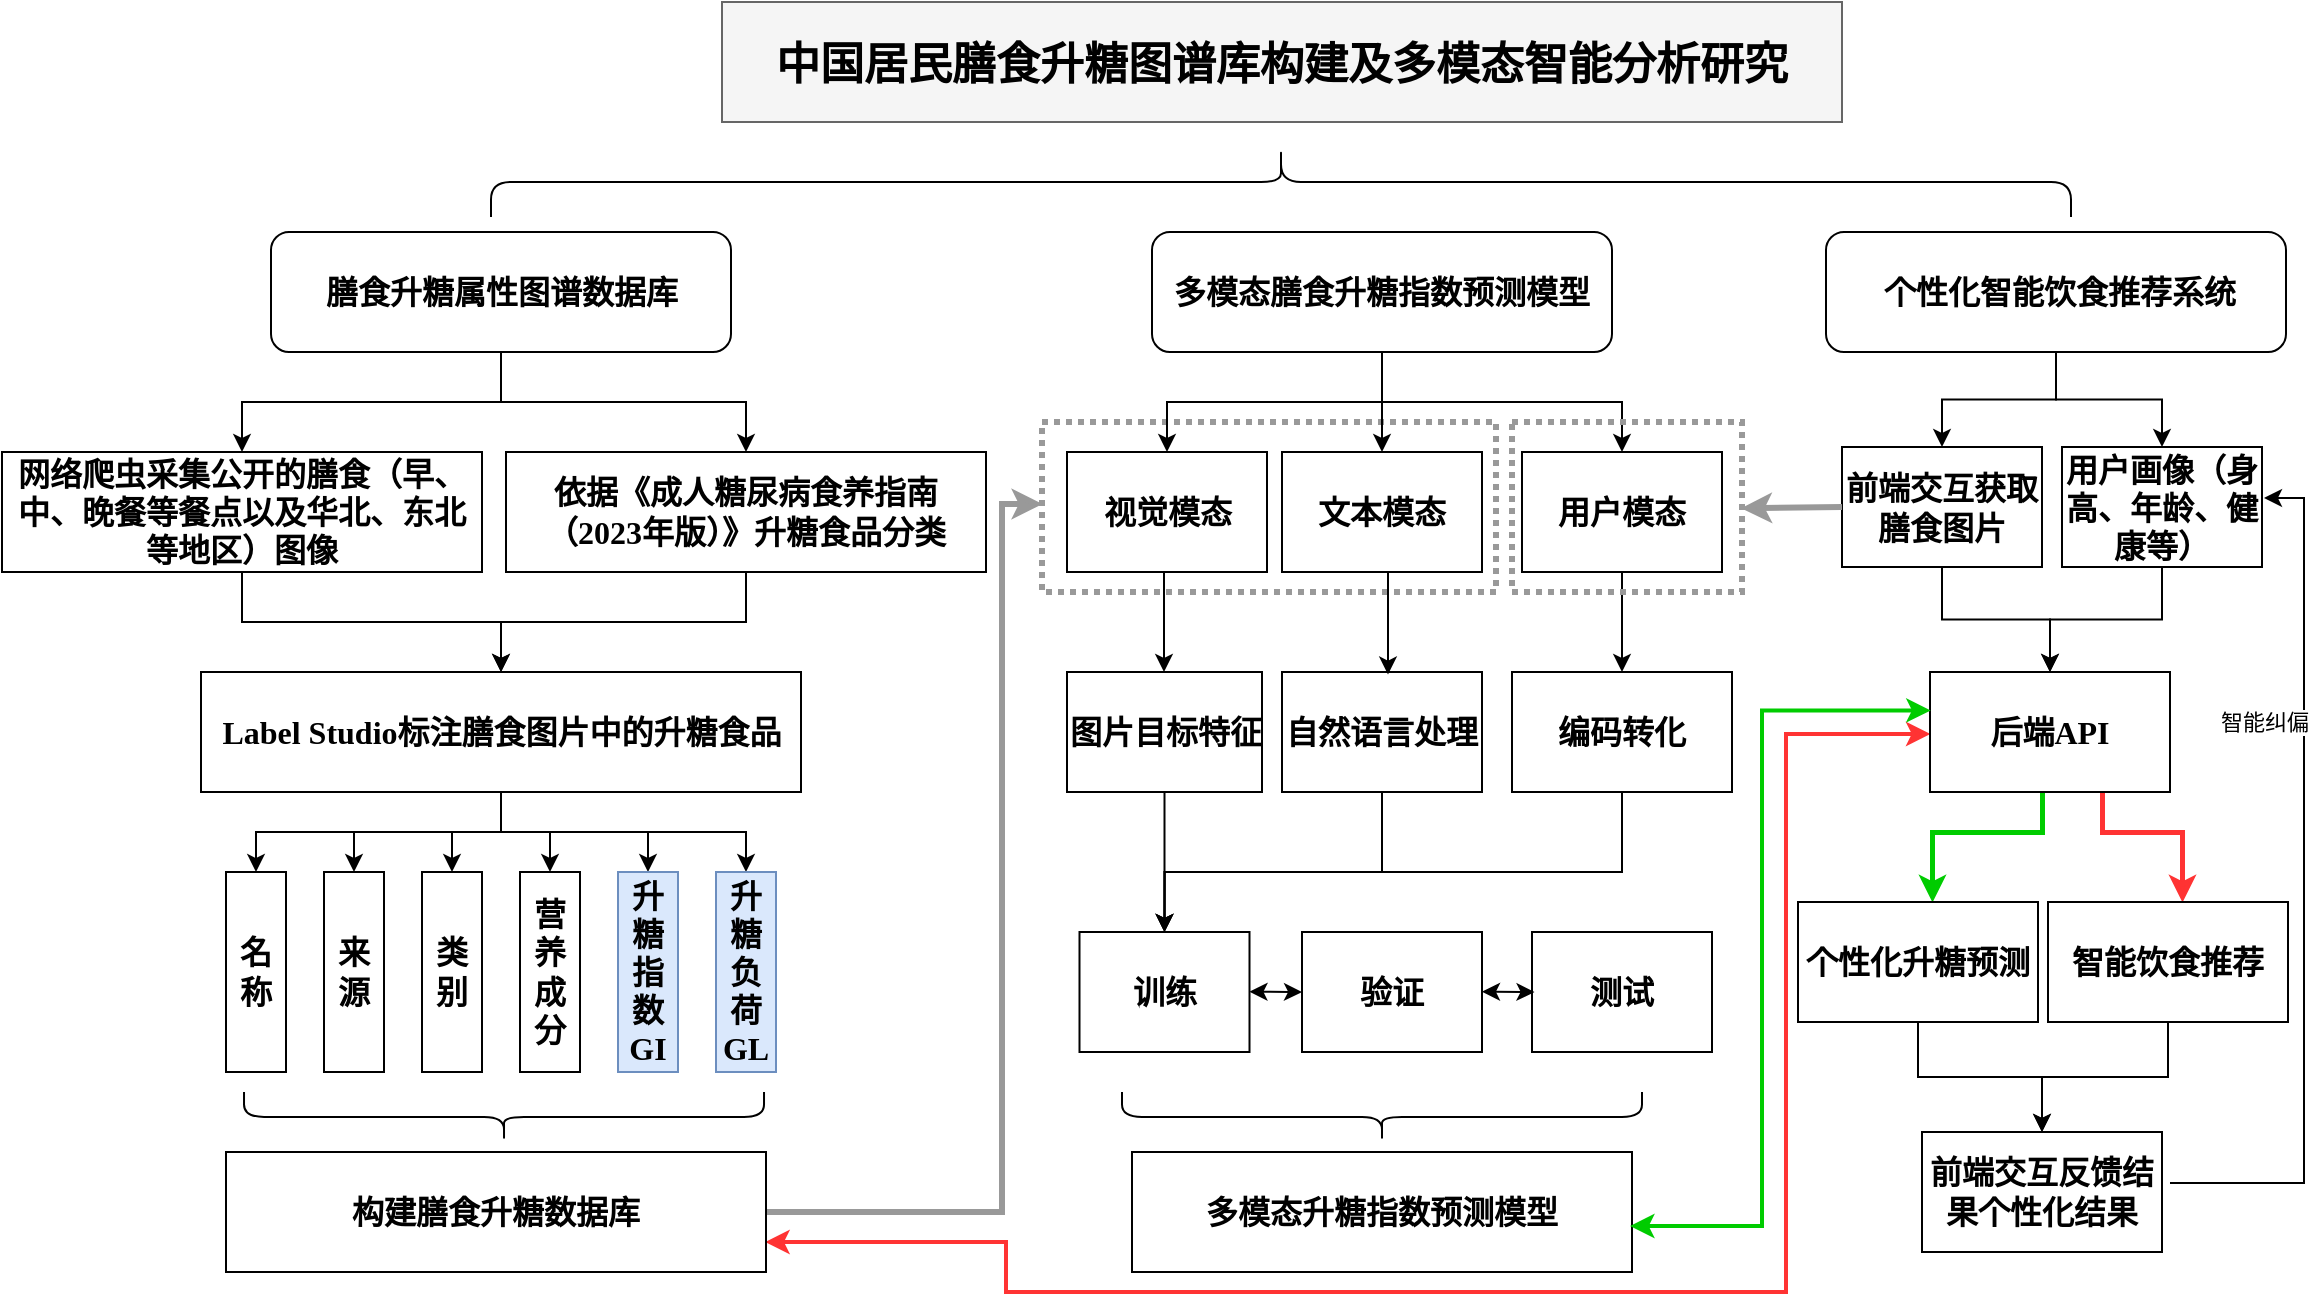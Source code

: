 <mxfile version="24.7.7">
  <diagram name="第 1 页" id="-jS1P5-Xdvzl0pR49Ahn">
    <mxGraphModel dx="1383" dy="697" grid="0" gridSize="10" guides="1" tooltips="1" connect="1" arrows="1" fold="1" page="1" pageScale="1" pageWidth="1169" pageHeight="827" math="0" shadow="0">
      <root>
        <mxCell id="0" />
        <mxCell id="1" parent="0" />
        <mxCell id="DiIkO0uf2c-P3quQkoNO-45" value="" style="verticalLabelPosition=bottom;verticalAlign=top;html=1;shape=mxgraph.basic.rect;fillColor2=none;strokeWidth=3;size=20;indent=5;fillColor=none;dashed=1;dashPattern=1 1;strokeColor=#999999;perimeterSpacing=4;" parent="1" vertex="1">
          <mxGeometry x="527" y="225" width="227" height="85" as="geometry" />
        </mxCell>
        <mxCell id="DiIkO0uf2c-P3quQkoNO-2" value="&lt;p class=&quot;MsoNormal&quot;&gt;&lt;span style=&quot;mso-spacerun:&#39;yes&#39;;font-family:微软雅黑;color:rgb(0,0,0);&lt;br/&gt;font-size:10.5pt;&quot;&gt;&lt;font face=&quot;微软雅黑&quot; style=&quot;font-size: 22px;&quot;&gt;&lt;b&gt;&lt;font style=&quot;font-size: 22px;&quot;&gt;中国居民膳食升糖图谱库构建及多模态&lt;/font&gt;智能分析研究&lt;/b&gt;&lt;/font&gt;&lt;/span&gt;&lt;/p&gt;" style="text;whiteSpace=wrap;html=1;fillColor=#f5f5f5;fontColor=#333333;strokeColor=#666666;align=center;" parent="1" vertex="1">
          <mxGeometry x="367" y="15" width="560" height="60" as="geometry" />
        </mxCell>
        <mxCell id="DiIkO0uf2c-P3quQkoNO-24" style="edgeStyle=orthogonalEdgeStyle;rounded=0;orthogonalLoop=1;jettySize=auto;html=1;" parent="1" source="DiIkO0uf2c-P3quQkoNO-3" target="DiIkO0uf2c-P3quQkoNO-14" edge="1">
          <mxGeometry relative="1" as="geometry" />
        </mxCell>
        <mxCell id="DiIkO0uf2c-P3quQkoNO-25" style="edgeStyle=orthogonalEdgeStyle;rounded=0;orthogonalLoop=1;jettySize=auto;html=1;" parent="1" source="DiIkO0uf2c-P3quQkoNO-3" target="DiIkO0uf2c-P3quQkoNO-16" edge="1">
          <mxGeometry relative="1" as="geometry" />
        </mxCell>
        <mxCell id="DiIkO0uf2c-P3quQkoNO-3" value="&lt;p style=&quot;font-size: medium; text-align: start; text-indent: 0pt; margin-left: 0pt;&quot; class=&quot;15&quot;&gt;&lt;b&gt;&lt;span style=&quot;font-family: 宋体; font-size: 12pt;&quot;&gt;膳食升糖属性图谱数据库&lt;/span&gt;&lt;/b&gt;&lt;b&gt;&lt;span style=&quot;font-family: 宋体; font-size: 12pt;&quot;&gt;&lt;/span&gt;&lt;/b&gt;&lt;/p&gt;" style="rounded=1;whiteSpace=wrap;html=1;" parent="1" vertex="1">
          <mxGeometry x="141.5" y="130" width="230" height="60" as="geometry" />
        </mxCell>
        <mxCell id="DiIkO0uf2c-P3quQkoNO-42" style="edgeStyle=orthogonalEdgeStyle;rounded=0;orthogonalLoop=1;jettySize=auto;html=1;entryX=0.5;entryY=0;entryDx=0;entryDy=0;" parent="1" source="DiIkO0uf2c-P3quQkoNO-4" target="DiIkO0uf2c-P3quQkoNO-39" edge="1">
          <mxGeometry relative="1" as="geometry" />
        </mxCell>
        <mxCell id="DiIkO0uf2c-P3quQkoNO-43" style="edgeStyle=orthogonalEdgeStyle;rounded=0;orthogonalLoop=1;jettySize=auto;html=1;" parent="1" source="DiIkO0uf2c-P3quQkoNO-4" target="DiIkO0uf2c-P3quQkoNO-40" edge="1">
          <mxGeometry relative="1" as="geometry" />
        </mxCell>
        <mxCell id="DiIkO0uf2c-P3quQkoNO-44" style="edgeStyle=orthogonalEdgeStyle;rounded=0;orthogonalLoop=1;jettySize=auto;html=1;entryX=0.5;entryY=0;entryDx=0;entryDy=0;" parent="1" source="DiIkO0uf2c-P3quQkoNO-4" target="DiIkO0uf2c-P3quQkoNO-41" edge="1">
          <mxGeometry relative="1" as="geometry" />
        </mxCell>
        <mxCell id="DiIkO0uf2c-P3quQkoNO-4" value="&lt;p style=&quot;font-size: medium; text-align: start; text-indent: 0pt; margin-left: 0pt;&quot; class=&quot;15&quot;&gt;&lt;b&gt;&lt;span style=&quot;font-family: 宋体; font-size: 12pt;&quot;&gt;多模态膳食升糖指数预测模型&lt;/span&gt;&lt;/b&gt;&lt;span style=&quot;font-family: 宋体; font-size: 12pt;&quot;&gt;&lt;/span&gt;&lt;/p&gt;" style="rounded=1;whiteSpace=wrap;html=1;" parent="1" vertex="1">
          <mxGeometry x="582" y="130" width="230" height="60" as="geometry" />
        </mxCell>
        <mxCell id="Oeq_bWthdCo95u5kQMNW-22" style="edgeStyle=orthogonalEdgeStyle;rounded=0;orthogonalLoop=1;jettySize=auto;html=1;" edge="1" parent="1" source="DiIkO0uf2c-P3quQkoNO-5" target="Oeq_bWthdCo95u5kQMNW-2">
          <mxGeometry relative="1" as="geometry" />
        </mxCell>
        <mxCell id="Oeq_bWthdCo95u5kQMNW-23" style="edgeStyle=orthogonalEdgeStyle;rounded=0;orthogonalLoop=1;jettySize=auto;html=1;" edge="1" parent="1" source="DiIkO0uf2c-P3quQkoNO-5" target="Oeq_bWthdCo95u5kQMNW-1">
          <mxGeometry relative="1" as="geometry" />
        </mxCell>
        <mxCell id="DiIkO0uf2c-P3quQkoNO-5" value="&lt;p style=&quot;font-size: medium; text-align: start; text-indent: 0pt; margin-left: 0pt;&quot; class=&quot;15&quot;&gt;&lt;b&gt;&lt;span style=&quot;font-family: &amp;quot;Times New Roman&amp;quot;; font-size: 12pt;&quot;&gt;&amp;nbsp;&lt;/span&gt;&lt;/b&gt;&lt;b&gt;&lt;span style=&quot;font-family: 宋体; font-size: 12pt;&quot;&gt;个性化智能饮食推荐系统&lt;/span&gt;&lt;/b&gt;&lt;/p&gt;" style="rounded=1;whiteSpace=wrap;html=1;" parent="1" vertex="1">
          <mxGeometry x="919" y="130" width="230" height="60" as="geometry" />
        </mxCell>
        <mxCell id="DiIkO0uf2c-P3quQkoNO-11" value="" style="shape=curlyBracket;whiteSpace=wrap;html=1;rounded=1;labelPosition=left;verticalLabelPosition=middle;align=right;verticalAlign=middle;rotation=90;size=0.5;" parent="1" vertex="1">
          <mxGeometry x="629" y="-290" width="35" height="790" as="geometry" />
        </mxCell>
        <mxCell id="DiIkO0uf2c-P3quQkoNO-26" style="edgeStyle=orthogonalEdgeStyle;rounded=0;orthogonalLoop=1;jettySize=auto;html=1;entryX=0.5;entryY=0;entryDx=0;entryDy=0;" parent="1" source="DiIkO0uf2c-P3quQkoNO-14" target="DiIkO0uf2c-P3quQkoNO-15" edge="1">
          <mxGeometry relative="1" as="geometry" />
        </mxCell>
        <mxCell id="DiIkO0uf2c-P3quQkoNO-14" value="&lt;b style=&quot;font-family: 宋体; font-size: 16px; text-align: start;&quot;&gt;网络爬虫采集公开的膳食（早、中、晚餐等餐点以及华北、东北等地区）图像&lt;/b&gt;" style="rounded=0;whiteSpace=wrap;html=1;" parent="1" vertex="1">
          <mxGeometry x="7" y="240" width="240" height="60" as="geometry" />
        </mxCell>
        <mxCell id="DiIkO0uf2c-P3quQkoNO-31" style="edgeStyle=orthogonalEdgeStyle;rounded=0;orthogonalLoop=1;jettySize=auto;html=1;entryX=0.5;entryY=0;entryDx=0;entryDy=0;" parent="1" source="DiIkO0uf2c-P3quQkoNO-15" target="DiIkO0uf2c-P3quQkoNO-18" edge="1">
          <mxGeometry relative="1" as="geometry" />
        </mxCell>
        <mxCell id="DiIkO0uf2c-P3quQkoNO-32" style="edgeStyle=orthogonalEdgeStyle;rounded=0;orthogonalLoop=1;jettySize=auto;html=1;" parent="1" source="DiIkO0uf2c-P3quQkoNO-15" target="DiIkO0uf2c-P3quQkoNO-19" edge="1">
          <mxGeometry relative="1" as="geometry" />
        </mxCell>
        <mxCell id="DiIkO0uf2c-P3quQkoNO-33" style="edgeStyle=orthogonalEdgeStyle;rounded=0;orthogonalLoop=1;jettySize=auto;html=1;entryX=0.5;entryY=0;entryDx=0;entryDy=0;" parent="1" source="DiIkO0uf2c-P3quQkoNO-15" target="DiIkO0uf2c-P3quQkoNO-20" edge="1">
          <mxGeometry relative="1" as="geometry" />
        </mxCell>
        <mxCell id="DiIkO0uf2c-P3quQkoNO-34" style="edgeStyle=orthogonalEdgeStyle;rounded=0;orthogonalLoop=1;jettySize=auto;html=1;entryX=0.5;entryY=0;entryDx=0;entryDy=0;" parent="1" source="DiIkO0uf2c-P3quQkoNO-15" target="DiIkO0uf2c-P3quQkoNO-21" edge="1">
          <mxGeometry relative="1" as="geometry" />
        </mxCell>
        <mxCell id="DiIkO0uf2c-P3quQkoNO-35" style="edgeStyle=orthogonalEdgeStyle;rounded=0;orthogonalLoop=1;jettySize=auto;html=1;entryX=0.5;entryY=0;entryDx=0;entryDy=0;" parent="1" source="DiIkO0uf2c-P3quQkoNO-15" target="DiIkO0uf2c-P3quQkoNO-22" edge="1">
          <mxGeometry relative="1" as="geometry" />
        </mxCell>
        <mxCell id="DiIkO0uf2c-P3quQkoNO-36" style="edgeStyle=orthogonalEdgeStyle;rounded=0;orthogonalLoop=1;jettySize=auto;html=1;entryX=0.5;entryY=0;entryDx=0;entryDy=0;" parent="1" source="DiIkO0uf2c-P3quQkoNO-15" target="DiIkO0uf2c-P3quQkoNO-23" edge="1">
          <mxGeometry relative="1" as="geometry" />
        </mxCell>
        <mxCell id="DiIkO0uf2c-P3quQkoNO-15" value="&lt;div style=&quot;text-align: start;&quot;&gt;&lt;font style=&quot;font-size: 16px;&quot; face=&quot;宋体&quot;&gt;&lt;b&gt;&lt;span style=&quot;background-color: initial;&quot;&gt;Label Studio&lt;/span&gt;&lt;span style=&quot;background-color: initial; font-size: 16px;&quot;&gt;标注膳食图片中的升糖食品&lt;/span&gt;&lt;/b&gt;&lt;/font&gt;&lt;/div&gt;" style="rounded=0;whiteSpace=wrap;html=1;" parent="1" vertex="1">
          <mxGeometry x="106.5" y="350" width="300" height="60" as="geometry" />
        </mxCell>
        <mxCell id="DiIkO0uf2c-P3quQkoNO-27" style="edgeStyle=orthogonalEdgeStyle;rounded=0;orthogonalLoop=1;jettySize=auto;html=1;" parent="1" source="DiIkO0uf2c-P3quQkoNO-16" target="DiIkO0uf2c-P3quQkoNO-15" edge="1">
          <mxGeometry relative="1" as="geometry" />
        </mxCell>
        <mxCell id="DiIkO0uf2c-P3quQkoNO-16" value="&lt;p style=&quot;margin: 0pt 0pt 0.0pt; vertical-align: baseline; font-size: 16px;&quot; class=&quot;MsoNormal&quot;&gt;&lt;font style=&quot;font-size: 16px;&quot; face=&quot;宋体&quot;&gt;&lt;b&gt;&lt;span style=&quot;&quot;&gt;&lt;font style=&quot;font-size: 16px;&quot;&gt;&lt;font style=&quot;font-size: 16px;&quot;&gt;依据《成人糖尿病食养指南（&lt;/font&gt;&lt;font style=&quot;font-size: 16px;&quot;&gt;2023年版）》升糖&lt;/font&gt;&lt;/font&gt;&lt;/span&gt;&lt;span style=&quot;text-align: start; background-color: initial;&quot;&gt;食品分类&lt;/span&gt;&lt;/b&gt;&lt;/font&gt;&lt;/p&gt;" style="rounded=0;whiteSpace=wrap;html=1;align=center;" parent="1" vertex="1">
          <mxGeometry x="259" y="240" width="240" height="60" as="geometry" />
        </mxCell>
        <mxCell id="DiIkO0uf2c-P3quQkoNO-38" style="edgeStyle=orthogonalEdgeStyle;rounded=0;orthogonalLoop=1;jettySize=auto;html=1;entryX=0.018;entryY=0.484;entryDx=0;entryDy=0;entryPerimeter=0;strokeColor=#999999;strokeWidth=3;" parent="1" source="DiIkO0uf2c-P3quQkoNO-17" target="DiIkO0uf2c-P3quQkoNO-45" edge="1">
          <mxGeometry relative="1" as="geometry">
            <mxPoint x="557" y="360" as="targetPoint" />
            <Array as="points">
              <mxPoint x="507" y="620" />
              <mxPoint x="507" y="266" />
            </Array>
          </mxGeometry>
        </mxCell>
        <mxCell id="Oeq_bWthdCo95u5kQMNW-12" style="edgeStyle=orthogonalEdgeStyle;rounded=0;orthogonalLoop=1;jettySize=auto;html=1;exitX=1;exitY=0.75;exitDx=0;exitDy=0;strokeColor=#FF3333;strokeWidth=2;entryX=0.002;entryY=0.516;entryDx=0;entryDy=0;entryPerimeter=0;startArrow=classic;startFill=1;" edge="1" parent="1" target="Oeq_bWthdCo95u5kQMNW-3">
          <mxGeometry relative="1" as="geometry">
            <mxPoint x="388.6" y="635" as="sourcePoint" />
            <mxPoint x="984" y="381.14" as="targetPoint" />
            <Array as="points">
              <mxPoint x="509" y="635" />
              <mxPoint x="509" y="660" />
              <mxPoint x="899" y="660" />
              <mxPoint x="899" y="381" />
            </Array>
          </mxGeometry>
        </mxCell>
        <mxCell id="DiIkO0uf2c-P3quQkoNO-17" value="&lt;div style=&quot;text-align: start;&quot;&gt;&lt;font face=&quot;宋体&quot;&gt;&lt;span style=&quot;font-size: 16px;&quot;&gt;&lt;b&gt;构建膳食升糖数据库&lt;/b&gt;&lt;/span&gt;&lt;/font&gt;&lt;/div&gt;" style="rounded=0;whiteSpace=wrap;html=1;" parent="1" vertex="1">
          <mxGeometry x="119" y="590" width="270" height="60" as="geometry" />
        </mxCell>
        <mxCell id="DiIkO0uf2c-P3quQkoNO-18" value="&lt;div style=&quot;&quot;&gt;&lt;span style=&quot;background-color: initial; font-size: 16px;&quot;&gt;&lt;font face=&quot;宋体&quot;&gt;&lt;b&gt;名称&lt;/b&gt;&lt;/font&gt;&lt;/span&gt;&lt;/div&gt;" style="rounded=0;whiteSpace=wrap;html=1;flipV=0;align=center;" parent="1" vertex="1">
          <mxGeometry x="119" y="450" width="30" height="100" as="geometry" />
        </mxCell>
        <mxCell id="DiIkO0uf2c-P3quQkoNO-19" value="&lt;div style=&quot;&quot;&gt;&lt;span style=&quot;background-color: initial; font-size: 16px;&quot;&gt;&lt;font face=&quot;宋体&quot;&gt;&lt;b&gt;来源&lt;/b&gt;&lt;/font&gt;&lt;/span&gt;&lt;/div&gt;" style="rounded=0;whiteSpace=wrap;html=1;flipV=0;align=center;" parent="1" vertex="1">
          <mxGeometry x="168" y="450" width="30" height="100" as="geometry" />
        </mxCell>
        <mxCell id="DiIkO0uf2c-P3quQkoNO-20" value="&lt;div style=&quot;&quot;&gt;&lt;span style=&quot;background-color: initial; font-size: 16px;&quot;&gt;&lt;font face=&quot;宋体&quot;&gt;&lt;b&gt;类别&lt;/b&gt;&lt;/font&gt;&lt;/span&gt;&lt;/div&gt;" style="rounded=0;whiteSpace=wrap;html=1;flipV=0;align=center;" parent="1" vertex="1">
          <mxGeometry x="217" y="450" width="30" height="100" as="geometry" />
        </mxCell>
        <mxCell id="DiIkO0uf2c-P3quQkoNO-21" value="&lt;div style=&quot;&quot;&gt;&lt;span style=&quot;background-color: initial; font-size: 16px;&quot;&gt;&lt;font face=&quot;宋体&quot;&gt;&lt;b&gt;营养成分&lt;/b&gt;&lt;/font&gt;&lt;/span&gt;&lt;/div&gt;" style="rounded=0;whiteSpace=wrap;html=1;flipV=0;align=center;" parent="1" vertex="1">
          <mxGeometry x="266" y="450" width="30" height="100" as="geometry" />
        </mxCell>
        <mxCell id="DiIkO0uf2c-P3quQkoNO-22" value="&lt;div style=&quot;&quot;&gt;&lt;span style=&quot;background-color: initial; font-size: 16px;&quot;&gt;&lt;font face=&quot;宋体&quot;&gt;&lt;b&gt;升糖指数GI&lt;/b&gt;&lt;/font&gt;&lt;/span&gt;&lt;/div&gt;" style="rounded=0;whiteSpace=wrap;html=1;flipV=0;align=center;fillColor=#dae8fc;strokeColor=#6c8ebf;" parent="1" vertex="1">
          <mxGeometry x="315" y="450" width="30" height="100" as="geometry" />
        </mxCell>
        <mxCell id="DiIkO0uf2c-P3quQkoNO-23" value="&lt;div style=&quot;&quot;&gt;&lt;span style=&quot;background-color: initial; font-size: 16px;&quot;&gt;&lt;font face=&quot;宋体&quot;&gt;&lt;b&gt;升糖负荷GL&lt;/b&gt;&lt;/font&gt;&lt;/span&gt;&lt;/div&gt;" style="rounded=0;whiteSpace=wrap;html=1;flipV=0;align=center;fillColor=#dae8fc;strokeColor=#6c8ebf;" parent="1" vertex="1">
          <mxGeometry x="364" y="450" width="30" height="100" as="geometry" />
        </mxCell>
        <mxCell id="DiIkO0uf2c-P3quQkoNO-29" value="" style="shape=curlyBracket;whiteSpace=wrap;html=1;rounded=1;labelPosition=left;verticalLabelPosition=middle;align=right;verticalAlign=middle;rotation=-90;" parent="1" vertex="1">
          <mxGeometry x="245.57" y="442.45" width="24.88" height="260" as="geometry" />
        </mxCell>
        <mxCell id="DiIkO0uf2c-P3quQkoNO-49" value="" style="edgeStyle=orthogonalEdgeStyle;rounded=0;orthogonalLoop=1;jettySize=auto;html=1;" parent="1" source="DiIkO0uf2c-P3quQkoNO-39" target="DiIkO0uf2c-P3quQkoNO-46" edge="1">
          <mxGeometry relative="1" as="geometry">
            <Array as="points">
              <mxPoint x="588" y="310" />
              <mxPoint x="588" y="310" />
            </Array>
          </mxGeometry>
        </mxCell>
        <mxCell id="DiIkO0uf2c-P3quQkoNO-39" value="&lt;p style=&quot;margin: 0pt 0pt 0.0pt; vertical-align: baseline; font-size: 16px;&quot; class=&quot;MsoNormal&quot;&gt;&lt;font face=&quot;宋体&quot;&gt;&lt;b&gt;视觉模态&lt;/b&gt;&lt;/font&gt;&lt;/p&gt;" style="rounded=0;whiteSpace=wrap;html=1;align=center;" parent="1" vertex="1">
          <mxGeometry x="539.5" y="240" width="100" height="60" as="geometry" />
        </mxCell>
        <mxCell id="DiIkO0uf2c-P3quQkoNO-40" value="&lt;p style=&quot;margin: 0pt 0pt 0.0pt; vertical-align: baseline; font-size: 16px;&quot; class=&quot;MsoNormal&quot;&gt;&lt;font face=&quot;宋体&quot;&gt;&lt;b&gt;文本模态&lt;/b&gt;&lt;/font&gt;&lt;/p&gt;" style="rounded=0;whiteSpace=wrap;html=1;align=center;" parent="1" vertex="1">
          <mxGeometry x="647" y="240" width="100" height="60" as="geometry" />
        </mxCell>
        <mxCell id="DiIkO0uf2c-P3quQkoNO-52" style="edgeStyle=orthogonalEdgeStyle;rounded=0;orthogonalLoop=1;jettySize=auto;html=1;entryX=0.5;entryY=0;entryDx=0;entryDy=0;" parent="1" source="DiIkO0uf2c-P3quQkoNO-41" target="DiIkO0uf2c-P3quQkoNO-48" edge="1">
          <mxGeometry relative="1" as="geometry" />
        </mxCell>
        <mxCell id="DiIkO0uf2c-P3quQkoNO-41" value="&lt;p style=&quot;margin: 0pt 0pt 0.0pt; vertical-align: baseline; font-size: 16px;&quot; class=&quot;MsoNormal&quot;&gt;&lt;font face=&quot;宋体&quot;&gt;&lt;b&gt;用户模态&lt;/b&gt;&lt;/font&gt;&lt;/p&gt;" style="rounded=0;whiteSpace=wrap;html=1;align=center;" parent="1" vertex="1">
          <mxGeometry x="767" y="240" width="100" height="60" as="geometry" />
        </mxCell>
        <mxCell id="DiIkO0uf2c-P3quQkoNO-68" style="edgeStyle=orthogonalEdgeStyle;rounded=0;orthogonalLoop=1;jettySize=auto;html=1;entryX=0.5;entryY=0;entryDx=0;entryDy=0;" parent="1" source="DiIkO0uf2c-P3quQkoNO-46" target="DiIkO0uf2c-P3quQkoNO-53" edge="1">
          <mxGeometry relative="1" as="geometry" />
        </mxCell>
        <mxCell id="DiIkO0uf2c-P3quQkoNO-46" value="&lt;p style=&quot;margin: 0pt 0pt 0.0pt; vertical-align: baseline; font-size: 16px;&quot; class=&quot;MsoNormal&quot;&gt;&lt;font face=&quot;宋体&quot;&gt;&lt;b&gt;图片目标特征&lt;/b&gt;&lt;/font&gt;&lt;/p&gt;" style="rounded=0;whiteSpace=wrap;html=1;align=center;" parent="1" vertex="1">
          <mxGeometry x="539.5" y="350" width="97.5" height="60" as="geometry" />
        </mxCell>
        <mxCell id="DiIkO0uf2c-P3quQkoNO-67" style="edgeStyle=orthogonalEdgeStyle;rounded=0;orthogonalLoop=1;jettySize=auto;html=1;entryX=0.5;entryY=0;entryDx=0;entryDy=0;" parent="1" source="DiIkO0uf2c-P3quQkoNO-47" target="DiIkO0uf2c-P3quQkoNO-53" edge="1">
          <mxGeometry relative="1" as="geometry">
            <Array as="points">
              <mxPoint x="697" y="450" />
              <mxPoint x="588" y="450" />
            </Array>
          </mxGeometry>
        </mxCell>
        <mxCell id="DiIkO0uf2c-P3quQkoNO-47" value="&lt;p style=&quot;margin: 0pt 0pt 0.0pt; vertical-align: baseline; font-size: 16px;&quot; class=&quot;MsoNormal&quot;&gt;&lt;font face=&quot;宋体&quot;&gt;&lt;b&gt;自然语言处理&lt;/b&gt;&lt;/font&gt;&lt;/p&gt;" style="rounded=0;whiteSpace=wrap;html=1;align=center;" parent="1" vertex="1">
          <mxGeometry x="647" y="350" width="100" height="60" as="geometry" />
        </mxCell>
        <mxCell id="DiIkO0uf2c-P3quQkoNO-66" style="edgeStyle=orthogonalEdgeStyle;rounded=0;orthogonalLoop=1;jettySize=auto;html=1;entryX=0.5;entryY=0;entryDx=0;entryDy=0;" parent="1" source="DiIkO0uf2c-P3quQkoNO-48" target="DiIkO0uf2c-P3quQkoNO-53" edge="1">
          <mxGeometry relative="1" as="geometry">
            <Array as="points">
              <mxPoint x="817" y="450" />
              <mxPoint x="588" y="450" />
            </Array>
          </mxGeometry>
        </mxCell>
        <mxCell id="DiIkO0uf2c-P3quQkoNO-48" value="&lt;p style=&quot;margin: 0pt 0pt 0.0pt; vertical-align: baseline; font-size: 16px;&quot; class=&quot;MsoNormal&quot;&gt;&lt;font face=&quot;宋体&quot;&gt;&lt;b&gt;编码转化&lt;/b&gt;&lt;/font&gt;&lt;/p&gt;" style="rounded=0;whiteSpace=wrap;html=1;align=center;" parent="1" vertex="1">
          <mxGeometry x="762" y="350" width="110" height="60" as="geometry" />
        </mxCell>
        <mxCell id="DiIkO0uf2c-P3quQkoNO-51" style="edgeStyle=orthogonalEdgeStyle;rounded=0;orthogonalLoop=1;jettySize=auto;html=1;entryX=0.452;entryY=0.022;entryDx=0;entryDy=0;entryPerimeter=0;" parent="1" edge="1">
          <mxGeometry relative="1" as="geometry">
            <mxPoint x="703.81" y="300.0" as="sourcePoint" />
            <mxPoint x="699.01" y="351.32" as="targetPoint" />
            <Array as="points">
              <mxPoint x="700" y="300" />
              <mxPoint x="700" y="351" />
            </Array>
          </mxGeometry>
        </mxCell>
        <mxCell id="DiIkO0uf2c-P3quQkoNO-53" value="&lt;p style=&quot;margin: 0pt 0pt 0.0pt; vertical-align: baseline; font-size: 16px;&quot; class=&quot;MsoNormal&quot;&gt;&lt;font face=&quot;宋体&quot;&gt;&lt;b&gt;训练&lt;/b&gt;&lt;/font&gt;&lt;/p&gt;" style="rounded=0;whiteSpace=wrap;html=1;align=center;" parent="1" vertex="1">
          <mxGeometry x="545.75" y="480" width="85" height="60" as="geometry" />
        </mxCell>
        <mxCell id="DiIkO0uf2c-P3quQkoNO-57" value="&lt;p style=&quot;margin: 0pt 0pt 0.0pt; vertical-align: baseline; font-size: 16px;&quot; class=&quot;MsoNormal&quot;&gt;&lt;font face=&quot;宋体&quot;&gt;&lt;b&gt;多模态升糖指数预测模型&lt;/b&gt;&lt;/font&gt;&lt;/p&gt;" style="rounded=0;whiteSpace=wrap;html=1;align=center;" parent="1" vertex="1">
          <mxGeometry x="572" y="590" width="250" height="60" as="geometry" />
        </mxCell>
        <mxCell id="DiIkO0uf2c-P3quQkoNO-58" value="&lt;p style=&quot;margin: 0pt 0pt 0.0pt; vertical-align: baseline; font-size: 16px;&quot; class=&quot;MsoNormal&quot;&gt;&lt;font face=&quot;宋体&quot;&gt;&lt;b&gt;验证&lt;/b&gt;&lt;/font&gt;&lt;/p&gt;" style="rounded=0;whiteSpace=wrap;html=1;align=center;" parent="1" vertex="1">
          <mxGeometry x="657" y="480" width="90" height="60" as="geometry" />
        </mxCell>
        <mxCell id="DiIkO0uf2c-P3quQkoNO-59" value="&lt;p style=&quot;margin: 0pt 0pt 0.0pt; vertical-align: baseline; font-size: 16px;&quot; class=&quot;MsoNormal&quot;&gt;&lt;font face=&quot;宋体&quot;&gt;&lt;b&gt;测试&lt;/b&gt;&lt;/font&gt;&lt;/p&gt;" style="rounded=0;whiteSpace=wrap;html=1;align=center;" parent="1" vertex="1">
          <mxGeometry x="772" y="480" width="90" height="60" as="geometry" />
        </mxCell>
        <mxCell id="DiIkO0uf2c-P3quQkoNO-60" value="" style="shape=curlyBracket;whiteSpace=wrap;html=1;rounded=1;labelPosition=left;verticalLabelPosition=middle;align=right;verticalAlign=middle;rotation=-90;" parent="1" vertex="1">
          <mxGeometry x="684.56" y="442.45" width="24.88" height="260" as="geometry" />
        </mxCell>
        <mxCell id="DiIkO0uf2c-P3quQkoNO-69" value="" style="endArrow=classic;startArrow=classic;html=1;rounded=0;entryX=0;entryY=0.5;entryDx=0;entryDy=0;" parent="1" target="DiIkO0uf2c-P3quQkoNO-58" edge="1">
          <mxGeometry width="50" height="50" relative="1" as="geometry">
            <mxPoint x="630.75" y="509.83" as="sourcePoint" />
            <mxPoint x="647" y="510" as="targetPoint" />
          </mxGeometry>
        </mxCell>
        <mxCell id="DiIkO0uf2c-P3quQkoNO-71" value="" style="endArrow=classic;startArrow=classic;html=1;rounded=0;entryX=0;entryY=0.5;entryDx=0;entryDy=0;" parent="1" edge="1">
          <mxGeometry width="50" height="50" relative="1" as="geometry">
            <mxPoint x="747" y="509.83" as="sourcePoint" />
            <mxPoint x="773.25" y="510" as="targetPoint" />
          </mxGeometry>
        </mxCell>
        <mxCell id="Oeq_bWthdCo95u5kQMNW-6" style="edgeStyle=orthogonalEdgeStyle;rounded=0;orthogonalLoop=1;jettySize=auto;html=1;entryX=0.5;entryY=0;entryDx=0;entryDy=0;" edge="1" parent="1" source="Oeq_bWthdCo95u5kQMNW-1" target="Oeq_bWthdCo95u5kQMNW-3">
          <mxGeometry relative="1" as="geometry" />
        </mxCell>
        <mxCell id="Oeq_bWthdCo95u5kQMNW-1" value="&lt;p style=&quot;margin: 0pt 0pt 0.0pt; vertical-align: baseline; font-size: 16px;&quot; class=&quot;MsoNormal&quot;&gt;&lt;font face=&quot;宋体&quot;&gt;&lt;b&gt;用户画像（身高、年龄、健康等）&lt;/b&gt;&lt;/font&gt;&lt;/p&gt;" style="rounded=0;whiteSpace=wrap;html=1;align=center;" vertex="1" parent="1">
          <mxGeometry x="1037" y="237.5" width="100" height="60" as="geometry" />
        </mxCell>
        <mxCell id="Oeq_bWthdCo95u5kQMNW-4" style="edgeStyle=orthogonalEdgeStyle;rounded=0;orthogonalLoop=1;jettySize=auto;html=1;entryX=0.5;entryY=0;entryDx=0;entryDy=0;" edge="1" parent="1" source="Oeq_bWthdCo95u5kQMNW-2" target="Oeq_bWthdCo95u5kQMNW-3">
          <mxGeometry relative="1" as="geometry" />
        </mxCell>
        <mxCell id="Oeq_bWthdCo95u5kQMNW-2" value="&lt;p style=&quot;margin: 0pt 0pt 0.0pt; vertical-align: baseline; font-size: 16px;&quot; class=&quot;MsoNormal&quot;&gt;&lt;font face=&quot;宋体&quot;&gt;&lt;b&gt;前端交互获取膳食图片&lt;/b&gt;&lt;/font&gt;&lt;/p&gt;" style="rounded=0;whiteSpace=wrap;html=1;align=center;" vertex="1" parent="1">
          <mxGeometry x="927" y="237.5" width="100" height="60" as="geometry" />
        </mxCell>
        <mxCell id="Oeq_bWthdCo95u5kQMNW-14" style="edgeStyle=orthogonalEdgeStyle;rounded=0;orthogonalLoop=1;jettySize=auto;html=1;strokeColor=#00CC00;strokeWidth=2.5;" edge="1" parent="1" source="Oeq_bWthdCo95u5kQMNW-3" target="Oeq_bWthdCo95u5kQMNW-7">
          <mxGeometry relative="1" as="geometry">
            <Array as="points">
              <mxPoint x="1027" y="430" />
              <mxPoint x="972" y="430" />
            </Array>
          </mxGeometry>
        </mxCell>
        <mxCell id="Oeq_bWthdCo95u5kQMNW-15" style="edgeStyle=orthogonalEdgeStyle;rounded=0;orthogonalLoop=1;jettySize=auto;html=1;strokeColor=#FF3333;strokeWidth=2.5;" edge="1" parent="1" source="Oeq_bWthdCo95u5kQMNW-3" target="Oeq_bWthdCo95u5kQMNW-8">
          <mxGeometry relative="1" as="geometry">
            <Array as="points">
              <mxPoint x="1057" y="430" />
              <mxPoint x="1097" y="430" />
            </Array>
          </mxGeometry>
        </mxCell>
        <mxCell id="Oeq_bWthdCo95u5kQMNW-3" value="&lt;p style=&quot;margin: 0pt 0pt 0.0pt; vertical-align: baseline; font-size: 16px;&quot; class=&quot;MsoNormal&quot;&gt;&lt;font face=&quot;宋体&quot;&gt;&lt;b&gt;后端API&lt;/b&gt;&lt;/font&gt;&lt;/p&gt;" style="rounded=0;whiteSpace=wrap;html=1;align=center;" vertex="1" parent="1">
          <mxGeometry x="971" y="350" width="120" height="60" as="geometry" />
        </mxCell>
        <mxCell id="Oeq_bWthdCo95u5kQMNW-5" style="edgeStyle=orthogonalEdgeStyle;rounded=0;orthogonalLoop=1;jettySize=auto;html=1;entryX=0.996;entryY=0.617;entryDx=0;entryDy=0;entryPerimeter=0;startArrow=classic;startFill=1;strokeWidth=2;strokeColor=#00CC00;exitX=0.003;exitY=0.32;exitDx=0;exitDy=0;exitPerimeter=0;" edge="1" parent="1" source="Oeq_bWthdCo95u5kQMNW-3" target="DiIkO0uf2c-P3quQkoNO-57">
          <mxGeometry relative="1" as="geometry">
            <Array as="points">
              <mxPoint x="887" y="369" />
              <mxPoint x="887" y="627" />
            </Array>
          </mxGeometry>
        </mxCell>
        <mxCell id="Oeq_bWthdCo95u5kQMNW-18" style="edgeStyle=orthogonalEdgeStyle;rounded=0;orthogonalLoop=1;jettySize=auto;html=1;" edge="1" parent="1" source="Oeq_bWthdCo95u5kQMNW-7" target="Oeq_bWthdCo95u5kQMNW-17">
          <mxGeometry relative="1" as="geometry" />
        </mxCell>
        <mxCell id="Oeq_bWthdCo95u5kQMNW-7" value="&lt;p style=&quot;margin: 0pt 0pt 0.0pt; vertical-align: baseline; font-size: 16px;&quot; class=&quot;MsoNormal&quot;&gt;&lt;font face=&quot;宋体&quot;&gt;&lt;b&gt;个性化升糖预测&lt;/b&gt;&lt;/font&gt;&lt;/p&gt;" style="rounded=0;whiteSpace=wrap;html=1;align=center;" vertex="1" parent="1">
          <mxGeometry x="905" y="465" width="120" height="60" as="geometry" />
        </mxCell>
        <mxCell id="Oeq_bWthdCo95u5kQMNW-19" style="edgeStyle=orthogonalEdgeStyle;rounded=0;orthogonalLoop=1;jettySize=auto;html=1;entryX=0.5;entryY=0;entryDx=0;entryDy=0;" edge="1" parent="1" source="Oeq_bWthdCo95u5kQMNW-8" target="Oeq_bWthdCo95u5kQMNW-17">
          <mxGeometry relative="1" as="geometry" />
        </mxCell>
        <mxCell id="Oeq_bWthdCo95u5kQMNW-8" value="&lt;p style=&quot;margin: 0pt 0pt 0.0pt; vertical-align: baseline; font-size: 16px;&quot; class=&quot;MsoNormal&quot;&gt;&lt;font face=&quot;宋体&quot;&gt;&lt;b&gt;智能饮食推荐&lt;/b&gt;&lt;/font&gt;&lt;/p&gt;" style="rounded=0;whiteSpace=wrap;html=1;align=center;" vertex="1" parent="1">
          <mxGeometry x="1030" y="465" width="120" height="60" as="geometry" />
        </mxCell>
        <mxCell id="Oeq_bWthdCo95u5kQMNW-9" style="edgeStyle=orthogonalEdgeStyle;rounded=0;orthogonalLoop=1;jettySize=auto;html=1;entryX=0.964;entryY=0.507;entryDx=0;entryDy=0;startArrow=none;startFill=0;strokeWidth=3;strokeColor=#999999;exitX=0;exitY=0.5;exitDx=0;exitDy=0;entryPerimeter=0;" edge="1" parent="1" source="Oeq_bWthdCo95u5kQMNW-2" target="Oeq_bWthdCo95u5kQMNW-10">
          <mxGeometry relative="1" as="geometry">
            <mxPoint x="992" y="390" as="sourcePoint" />
            <mxPoint x="831" y="637" as="targetPoint" />
            <Array as="points">
              <mxPoint x="927" y="268" />
            </Array>
          </mxGeometry>
        </mxCell>
        <mxCell id="Oeq_bWthdCo95u5kQMNW-10" value="" style="verticalLabelPosition=bottom;verticalAlign=top;html=1;shape=mxgraph.basic.rect;fillColor2=none;strokeWidth=3;size=20;indent=5;fillColor=none;dashed=1;dashPattern=1 1;strokeColor=#999999;perimeterSpacing=4;" vertex="1" parent="1">
          <mxGeometry x="762" y="225" width="115" height="85" as="geometry" />
        </mxCell>
        <mxCell id="Oeq_bWthdCo95u5kQMNW-20" style="edgeStyle=orthogonalEdgeStyle;rounded=0;orthogonalLoop=1;jettySize=auto;html=1;entryX=1;entryY=0.5;entryDx=0;entryDy=0;" edge="1" parent="1">
          <mxGeometry relative="1" as="geometry">
            <mxPoint x="1091" y="605.514" as="sourcePoint" />
            <mxPoint x="1138" y="263.0" as="targetPoint" />
            <Array as="points">
              <mxPoint x="1158" y="605.5" />
              <mxPoint x="1158" y="263.5" />
            </Array>
          </mxGeometry>
        </mxCell>
        <mxCell id="Oeq_bWthdCo95u5kQMNW-21" value="智能纠偏" style="edgeLabel;html=1;align=center;verticalAlign=middle;resizable=0;points=[];rotation=0;" vertex="1" connectable="0" parent="Oeq_bWthdCo95u5kQMNW-20">
          <mxGeometry x="0.445" y="1" relative="1" as="geometry">
            <mxPoint x="-19" y="13" as="offset" />
          </mxGeometry>
        </mxCell>
        <mxCell id="Oeq_bWthdCo95u5kQMNW-17" value="&lt;p style=&quot;margin: 0pt 0pt 0.0pt; vertical-align: baseline; font-size: 16px;&quot; class=&quot;MsoNormal&quot;&gt;&lt;font face=&quot;宋体&quot;&gt;&lt;b&gt;前端交互反馈结果个性化结果&lt;/b&gt;&lt;/font&gt;&lt;/p&gt;" style="rounded=0;whiteSpace=wrap;html=1;align=center;" vertex="1" parent="1">
          <mxGeometry x="967" y="580" width="120" height="60" as="geometry" />
        </mxCell>
      </root>
    </mxGraphModel>
  </diagram>
</mxfile>
